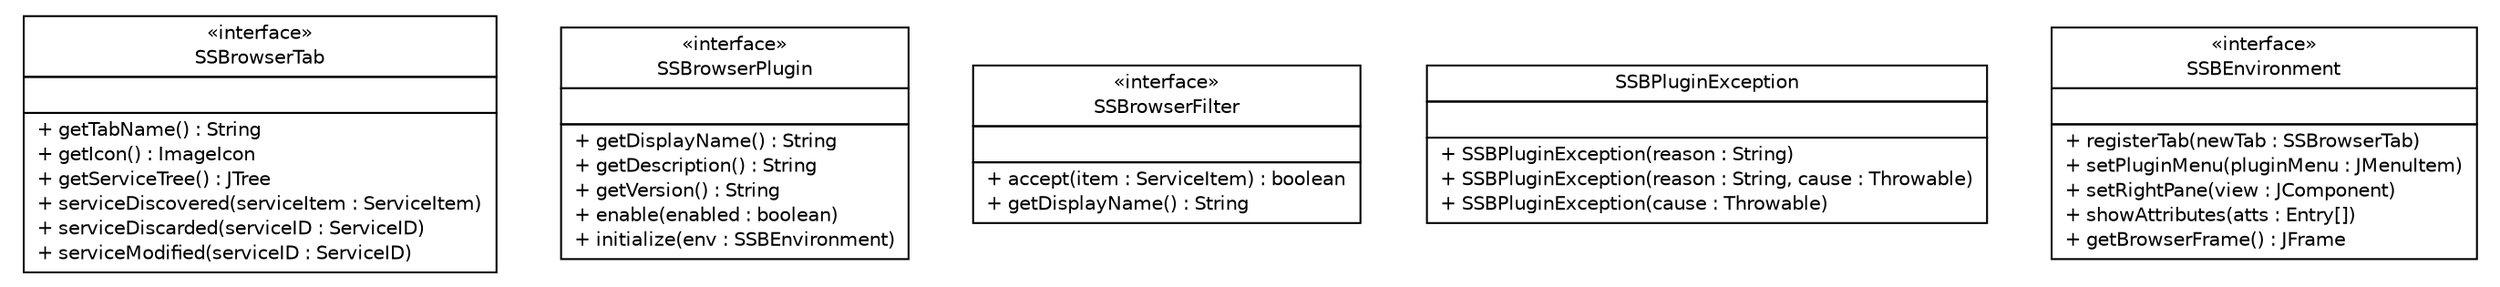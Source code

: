 #!/usr/local/bin/dot
#
# Class diagram 
# Generated by UMLGraph version R5_6 (http://www.umlgraph.org/)
#

digraph G {
	edge [fontname="Helvetica",fontsize=10,labelfontname="Helvetica",labelfontsize=10];
	node [fontname="Helvetica",fontsize=10,shape=plaintext];
	nodesep=0.25;
	ranksep=0.5;
	// sorcer.ssb.browser.api.SSBrowserTab
	c46869 [label=<<table title="sorcer.ssb.browser.api.SSBrowserTab" border="0" cellborder="1" cellspacing="0" cellpadding="2" port="p" href="./SSBrowserTab.html">
		<tr><td><table border="0" cellspacing="0" cellpadding="1">
<tr><td align="center" balign="center"> &#171;interface&#187; </td></tr>
<tr><td align="center" balign="center"> SSBrowserTab </td></tr>
		</table></td></tr>
		<tr><td><table border="0" cellspacing="0" cellpadding="1">
<tr><td align="left" balign="left">  </td></tr>
		</table></td></tr>
		<tr><td><table border="0" cellspacing="0" cellpadding="1">
<tr><td align="left" balign="left"> + getTabName() : String </td></tr>
<tr><td align="left" balign="left"> + getIcon() : ImageIcon </td></tr>
<tr><td align="left" balign="left"> + getServiceTree() : JTree </td></tr>
<tr><td align="left" balign="left"> + serviceDiscovered(serviceItem : ServiceItem) </td></tr>
<tr><td align="left" balign="left"> + serviceDiscarded(serviceID : ServiceID) </td></tr>
<tr><td align="left" balign="left"> + serviceModified(serviceID : ServiceID) </td></tr>
		</table></td></tr>
		</table>>, URL="./SSBrowserTab.html", fontname="Helvetica", fontcolor="black", fontsize=10.0];
	// sorcer.ssb.browser.api.SSBrowserPlugin
	c46870 [label=<<table title="sorcer.ssb.browser.api.SSBrowserPlugin" border="0" cellborder="1" cellspacing="0" cellpadding="2" port="p" href="./SSBrowserPlugin.html">
		<tr><td><table border="0" cellspacing="0" cellpadding="1">
<tr><td align="center" balign="center"> &#171;interface&#187; </td></tr>
<tr><td align="center" balign="center"> SSBrowserPlugin </td></tr>
		</table></td></tr>
		<tr><td><table border="0" cellspacing="0" cellpadding="1">
<tr><td align="left" balign="left">  </td></tr>
		</table></td></tr>
		<tr><td><table border="0" cellspacing="0" cellpadding="1">
<tr><td align="left" balign="left"> + getDisplayName() : String </td></tr>
<tr><td align="left" balign="left"> + getDescription() : String </td></tr>
<tr><td align="left" balign="left"> + getVersion() : String </td></tr>
<tr><td align="left" balign="left"> + enable(enabled : boolean) </td></tr>
<tr><td align="left" balign="left"> + initialize(env : SSBEnvironment) </td></tr>
		</table></td></tr>
		</table>>, URL="./SSBrowserPlugin.html", fontname="Helvetica", fontcolor="black", fontsize=10.0];
	// sorcer.ssb.browser.api.SSBrowserFilter
	c46871 [label=<<table title="sorcer.ssb.browser.api.SSBrowserFilter" border="0" cellborder="1" cellspacing="0" cellpadding="2" port="p" href="./SSBrowserFilter.html">
		<tr><td><table border="0" cellspacing="0" cellpadding="1">
<tr><td align="center" balign="center"> &#171;interface&#187; </td></tr>
<tr><td align="center" balign="center"> SSBrowserFilter </td></tr>
		</table></td></tr>
		<tr><td><table border="0" cellspacing="0" cellpadding="1">
<tr><td align="left" balign="left">  </td></tr>
		</table></td></tr>
		<tr><td><table border="0" cellspacing="0" cellpadding="1">
<tr><td align="left" balign="left"> + accept(item : ServiceItem) : boolean </td></tr>
<tr><td align="left" balign="left"> + getDisplayName() : String </td></tr>
		</table></td></tr>
		</table>>, URL="./SSBrowserFilter.html", fontname="Helvetica", fontcolor="black", fontsize=10.0];
	// sorcer.ssb.browser.api.SSBPluginException
	c46872 [label=<<table title="sorcer.ssb.browser.api.SSBPluginException" border="0" cellborder="1" cellspacing="0" cellpadding="2" port="p" href="./SSBPluginException.html">
		<tr><td><table border="0" cellspacing="0" cellpadding="1">
<tr><td align="center" balign="center"> SSBPluginException </td></tr>
		</table></td></tr>
		<tr><td><table border="0" cellspacing="0" cellpadding="1">
<tr><td align="left" balign="left">  </td></tr>
		</table></td></tr>
		<tr><td><table border="0" cellspacing="0" cellpadding="1">
<tr><td align="left" balign="left"> + SSBPluginException(reason : String) </td></tr>
<tr><td align="left" balign="left"> + SSBPluginException(reason : String, cause : Throwable) </td></tr>
<tr><td align="left" balign="left"> + SSBPluginException(cause : Throwable) </td></tr>
		</table></td></tr>
		</table>>, URL="./SSBPluginException.html", fontname="Helvetica", fontcolor="black", fontsize=10.0];
	// sorcer.ssb.browser.api.SSBEnvironment
	c46873 [label=<<table title="sorcer.ssb.browser.api.SSBEnvironment" border="0" cellborder="1" cellspacing="0" cellpadding="2" port="p" href="./SSBEnvironment.html">
		<tr><td><table border="0" cellspacing="0" cellpadding="1">
<tr><td align="center" balign="center"> &#171;interface&#187; </td></tr>
<tr><td align="center" balign="center"> SSBEnvironment </td></tr>
		</table></td></tr>
		<tr><td><table border="0" cellspacing="0" cellpadding="1">
<tr><td align="left" balign="left">  </td></tr>
		</table></td></tr>
		<tr><td><table border="0" cellspacing="0" cellpadding="1">
<tr><td align="left" balign="left"> + registerTab(newTab : SSBrowserTab) </td></tr>
<tr><td align="left" balign="left"> + setPluginMenu(pluginMenu : JMenuItem) </td></tr>
<tr><td align="left" balign="left"> + setRightPane(view : JComponent) </td></tr>
<tr><td align="left" balign="left"> + showAttributes(atts : Entry[]) </td></tr>
<tr><td align="left" balign="left"> + getBrowserFrame() : JFrame </td></tr>
		</table></td></tr>
		</table>>, URL="./SSBEnvironment.html", fontname="Helvetica", fontcolor="black", fontsize=10.0];
}

